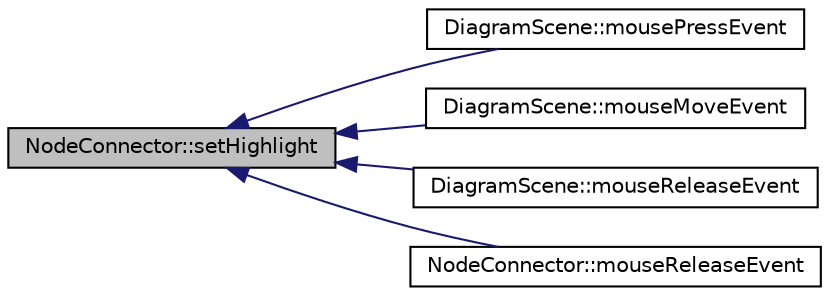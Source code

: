 digraph G
{
  edge [fontname="Helvetica",fontsize="10",labelfontname="Helvetica",labelfontsize="10"];
  node [fontname="Helvetica",fontsize="10",shape=record];
  rankdir="LR";
  Node1 [label="NodeConnector::setHighlight",height=0.2,width=0.4,color="black", fillcolor="grey75", style="filled" fontcolor="black"];
  Node1 -> Node2 [dir="back",color="midnightblue",fontsize="10",style="solid",fontname="Helvetica"];
  Node2 [label="DiagramScene::mousePressEvent",height=0.2,width=0.4,color="black", fillcolor="white", style="filled",URL="$class_diagram_scene.html#a56249136dab559afa4f840a5c92acf73",tooltip="[5]"];
  Node1 -> Node3 [dir="back",color="midnightblue",fontsize="10",style="solid",fontname="Helvetica"];
  Node3 [label="DiagramScene::mouseMoveEvent",height=0.2,width=0.4,color="black", fillcolor="white", style="filled",URL="$class_diagram_scene.html#a4c0f6af69a806c55da083a110a4eb820",tooltip="[9]"];
  Node1 -> Node4 [dir="back",color="midnightblue",fontsize="10",style="solid",fontname="Helvetica"];
  Node4 [label="DiagramScene::mouseReleaseEvent",height=0.2,width=0.4,color="black", fillcolor="white", style="filled",URL="$class_diagram_scene.html#a361512439a7cf2bcd0388c78eb1bb301",tooltip="[10]"];
  Node1 -> Node5 [dir="back",color="midnightblue",fontsize="10",style="solid",fontname="Helvetica"];
  Node5 [label="NodeConnector::mouseReleaseEvent",height=0.2,width=0.4,color="black", fillcolor="white", style="filled",URL="$class_node_connector.html#a627e0cac884ee46e444346dd3759a3f1"];
}
